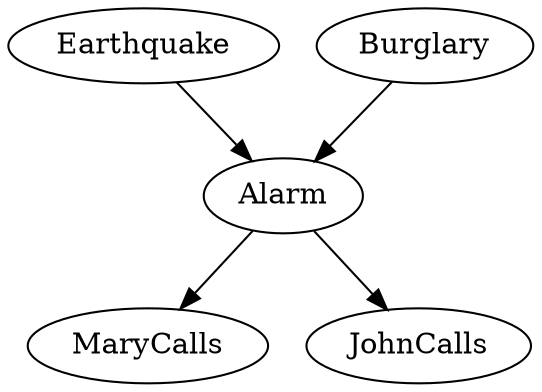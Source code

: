 digraph G {
    "Alarm" -> "MaryCalls";
    "Alarm" -> "JohnCalls";
    "Earthquake" -> "Alarm";
    "Burglary" -> "Alarm";
}
